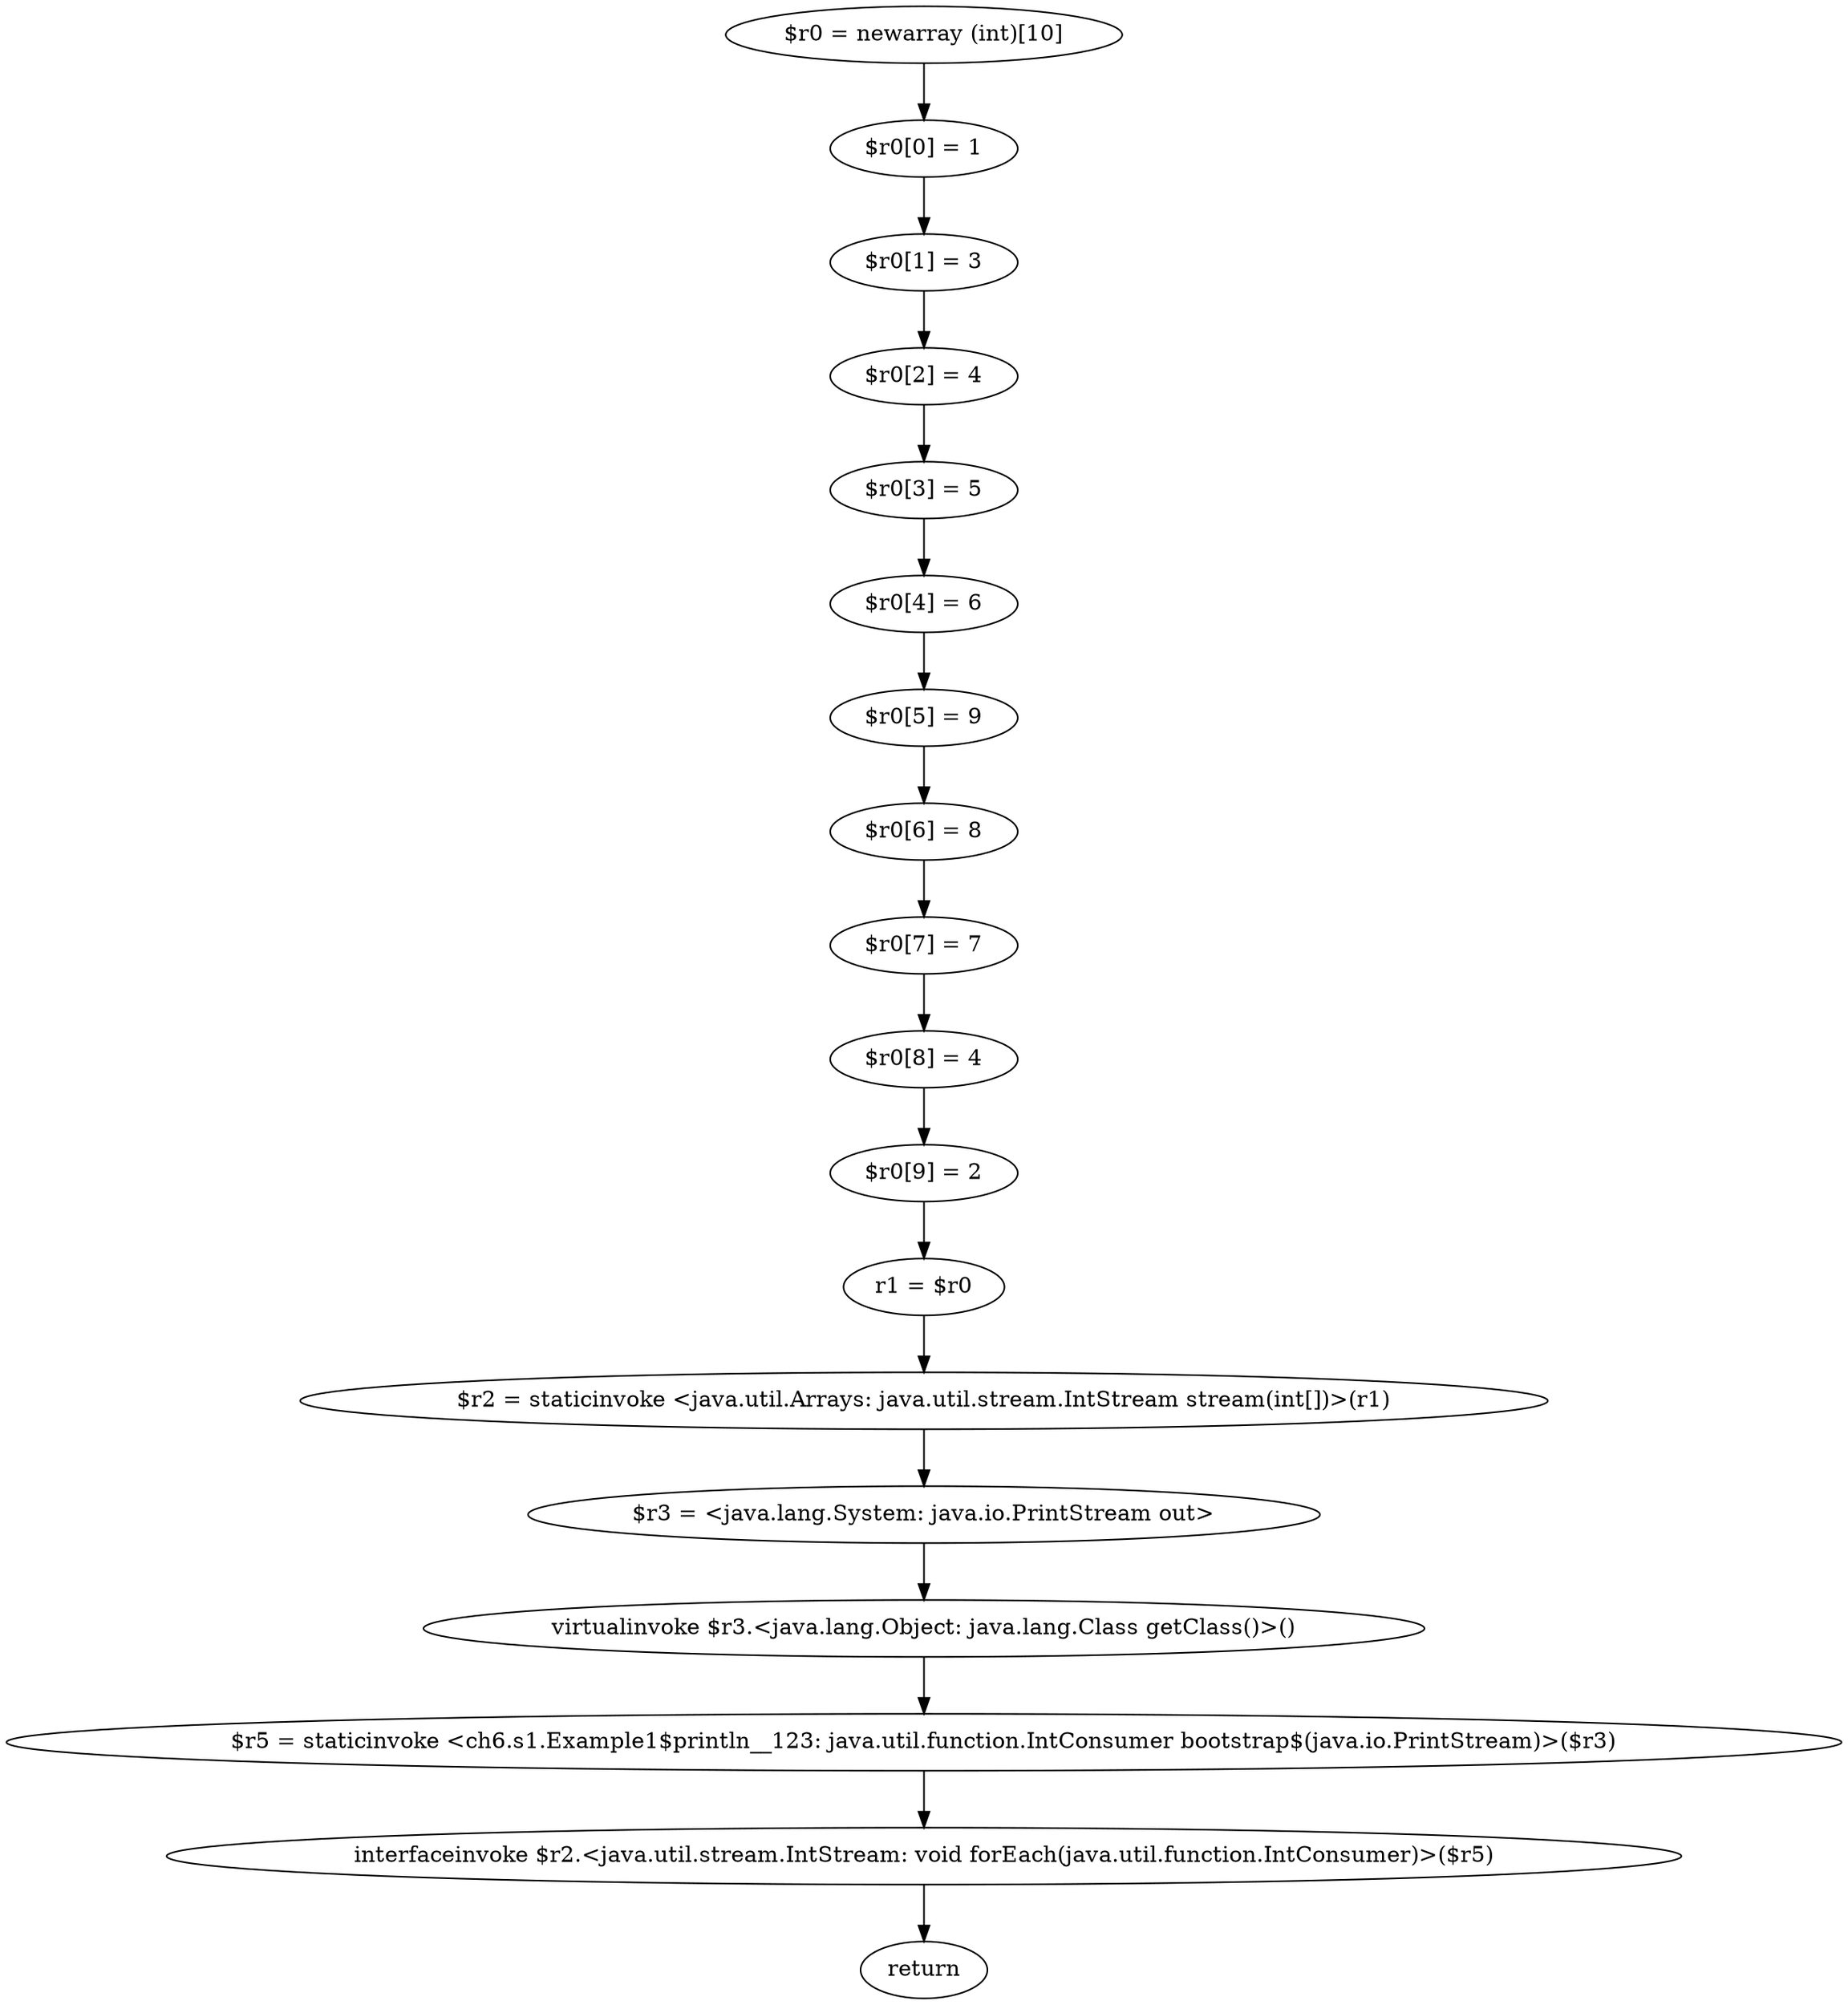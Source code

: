 digraph "unitGraph" {
    "$r0 = newarray (int)[10]"
    "$r0[0] = 1"
    "$r0[1] = 3"
    "$r0[2] = 4"
    "$r0[3] = 5"
    "$r0[4] = 6"
    "$r0[5] = 9"
    "$r0[6] = 8"
    "$r0[7] = 7"
    "$r0[8] = 4"
    "$r0[9] = 2"
    "r1 = $r0"
    "$r2 = staticinvoke <java.util.Arrays: java.util.stream.IntStream stream(int[])>(r1)"
    "$r3 = <java.lang.System: java.io.PrintStream out>"
    "virtualinvoke $r3.<java.lang.Object: java.lang.Class getClass()>()"
    "$r5 = staticinvoke <ch6.s1.Example1$println__123: java.util.function.IntConsumer bootstrap$(java.io.PrintStream)>($r3)"
    "interfaceinvoke $r2.<java.util.stream.IntStream: void forEach(java.util.function.IntConsumer)>($r5)"
    "return"
    "$r0 = newarray (int)[10]"->"$r0[0] = 1";
    "$r0[0] = 1"->"$r0[1] = 3";
    "$r0[1] = 3"->"$r0[2] = 4";
    "$r0[2] = 4"->"$r0[3] = 5";
    "$r0[3] = 5"->"$r0[4] = 6";
    "$r0[4] = 6"->"$r0[5] = 9";
    "$r0[5] = 9"->"$r0[6] = 8";
    "$r0[6] = 8"->"$r0[7] = 7";
    "$r0[7] = 7"->"$r0[8] = 4";
    "$r0[8] = 4"->"$r0[9] = 2";
    "$r0[9] = 2"->"r1 = $r0";
    "r1 = $r0"->"$r2 = staticinvoke <java.util.Arrays: java.util.stream.IntStream stream(int[])>(r1)";
    "$r2 = staticinvoke <java.util.Arrays: java.util.stream.IntStream stream(int[])>(r1)"->"$r3 = <java.lang.System: java.io.PrintStream out>";
    "$r3 = <java.lang.System: java.io.PrintStream out>"->"virtualinvoke $r3.<java.lang.Object: java.lang.Class getClass()>()";
    "virtualinvoke $r3.<java.lang.Object: java.lang.Class getClass()>()"->"$r5 = staticinvoke <ch6.s1.Example1$println__123: java.util.function.IntConsumer bootstrap$(java.io.PrintStream)>($r3)";
    "$r5 = staticinvoke <ch6.s1.Example1$println__123: java.util.function.IntConsumer bootstrap$(java.io.PrintStream)>($r3)"->"interfaceinvoke $r2.<java.util.stream.IntStream: void forEach(java.util.function.IntConsumer)>($r5)";
    "interfaceinvoke $r2.<java.util.stream.IntStream: void forEach(java.util.function.IntConsumer)>($r5)"->"return";
}
